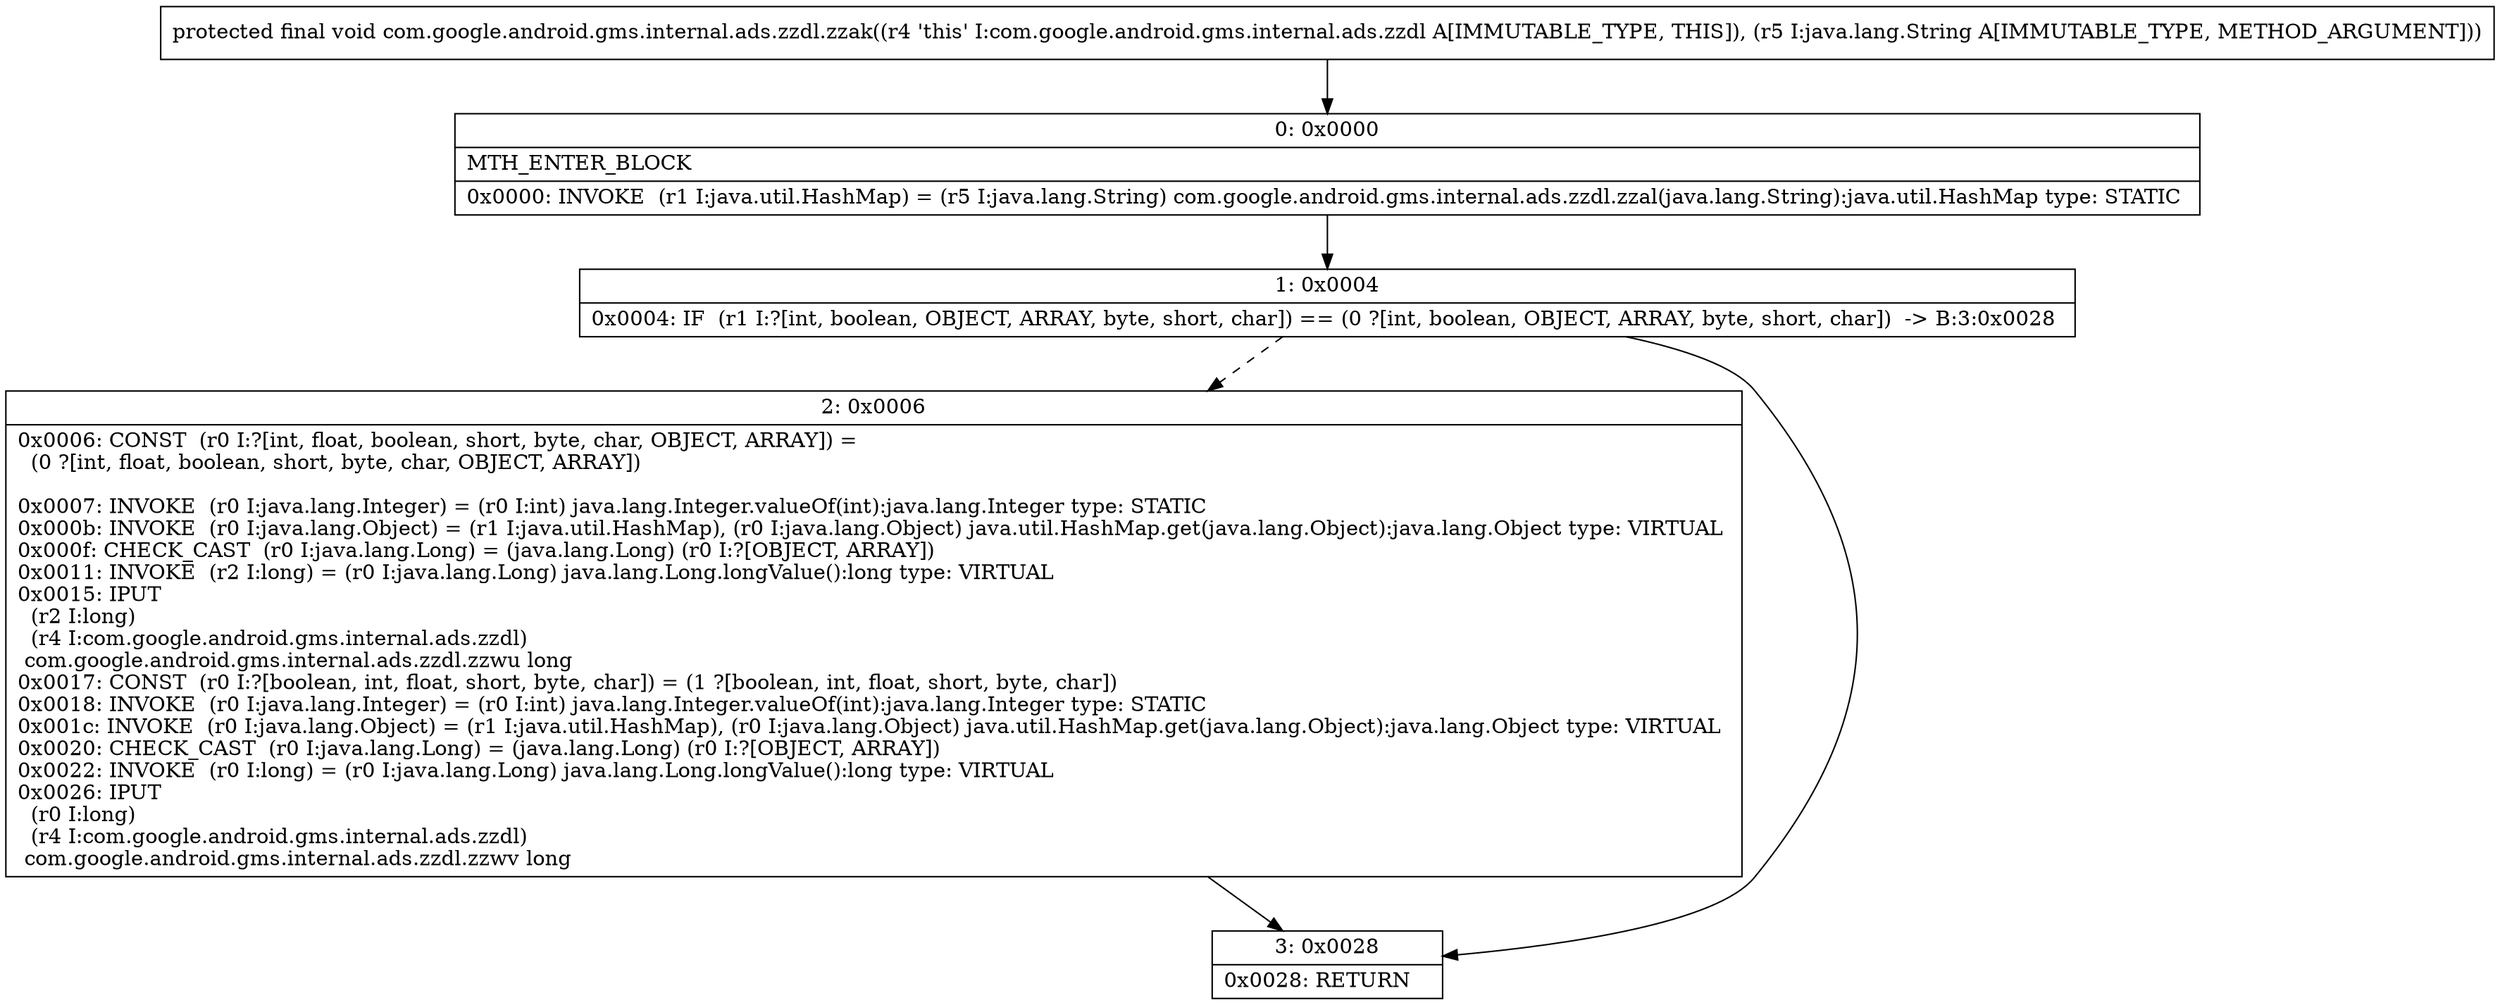 digraph "CFG forcom.google.android.gms.internal.ads.zzdl.zzak(Ljava\/lang\/String;)V" {
Node_0 [shape=record,label="{0\:\ 0x0000|MTH_ENTER_BLOCK\l|0x0000: INVOKE  (r1 I:java.util.HashMap) = (r5 I:java.lang.String) com.google.android.gms.internal.ads.zzdl.zzal(java.lang.String):java.util.HashMap type: STATIC \l}"];
Node_1 [shape=record,label="{1\:\ 0x0004|0x0004: IF  (r1 I:?[int, boolean, OBJECT, ARRAY, byte, short, char]) == (0 ?[int, boolean, OBJECT, ARRAY, byte, short, char])  \-\> B:3:0x0028 \l}"];
Node_2 [shape=record,label="{2\:\ 0x0006|0x0006: CONST  (r0 I:?[int, float, boolean, short, byte, char, OBJECT, ARRAY]) = \l  (0 ?[int, float, boolean, short, byte, char, OBJECT, ARRAY])\l \l0x0007: INVOKE  (r0 I:java.lang.Integer) = (r0 I:int) java.lang.Integer.valueOf(int):java.lang.Integer type: STATIC \l0x000b: INVOKE  (r0 I:java.lang.Object) = (r1 I:java.util.HashMap), (r0 I:java.lang.Object) java.util.HashMap.get(java.lang.Object):java.lang.Object type: VIRTUAL \l0x000f: CHECK_CAST  (r0 I:java.lang.Long) = (java.lang.Long) (r0 I:?[OBJECT, ARRAY]) \l0x0011: INVOKE  (r2 I:long) = (r0 I:java.lang.Long) java.lang.Long.longValue():long type: VIRTUAL \l0x0015: IPUT  \l  (r2 I:long)\l  (r4 I:com.google.android.gms.internal.ads.zzdl)\l com.google.android.gms.internal.ads.zzdl.zzwu long \l0x0017: CONST  (r0 I:?[boolean, int, float, short, byte, char]) = (1 ?[boolean, int, float, short, byte, char]) \l0x0018: INVOKE  (r0 I:java.lang.Integer) = (r0 I:int) java.lang.Integer.valueOf(int):java.lang.Integer type: STATIC \l0x001c: INVOKE  (r0 I:java.lang.Object) = (r1 I:java.util.HashMap), (r0 I:java.lang.Object) java.util.HashMap.get(java.lang.Object):java.lang.Object type: VIRTUAL \l0x0020: CHECK_CAST  (r0 I:java.lang.Long) = (java.lang.Long) (r0 I:?[OBJECT, ARRAY]) \l0x0022: INVOKE  (r0 I:long) = (r0 I:java.lang.Long) java.lang.Long.longValue():long type: VIRTUAL \l0x0026: IPUT  \l  (r0 I:long)\l  (r4 I:com.google.android.gms.internal.ads.zzdl)\l com.google.android.gms.internal.ads.zzdl.zzwv long \l}"];
Node_3 [shape=record,label="{3\:\ 0x0028|0x0028: RETURN   \l}"];
MethodNode[shape=record,label="{protected final void com.google.android.gms.internal.ads.zzdl.zzak((r4 'this' I:com.google.android.gms.internal.ads.zzdl A[IMMUTABLE_TYPE, THIS]), (r5 I:java.lang.String A[IMMUTABLE_TYPE, METHOD_ARGUMENT])) }"];
MethodNode -> Node_0;
Node_0 -> Node_1;
Node_1 -> Node_2[style=dashed];
Node_1 -> Node_3;
Node_2 -> Node_3;
}

